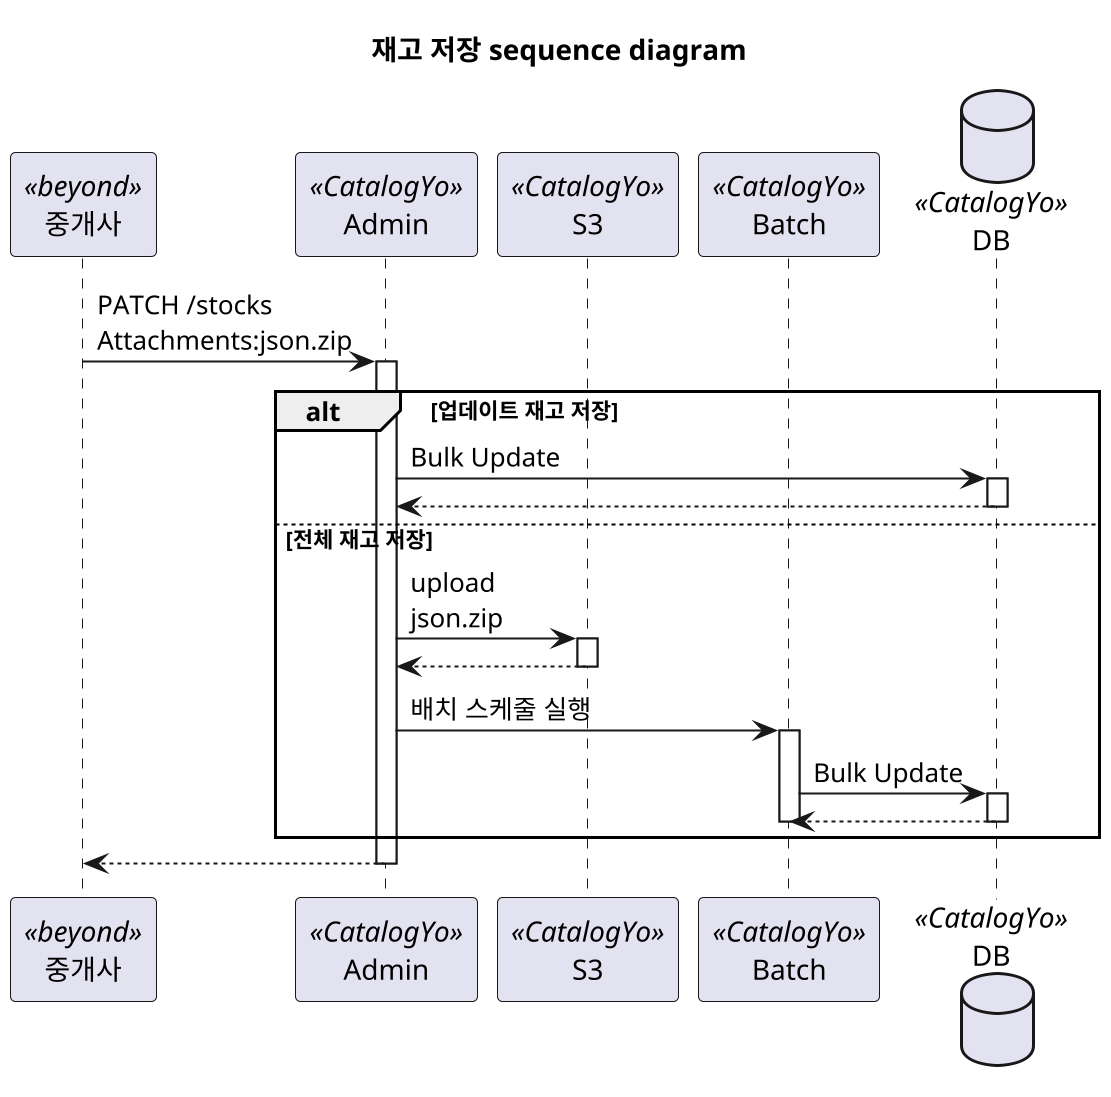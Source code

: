 @startuml 재고 저장 sequence diagram 
skinparam defaultFontName D2Coding

scale 2
title 재고 저장 sequence diagram 

participant 중개사<<beyond>>
participant Admin<<CatalogYo>>
participant S3<<CatalogYo>>
participant Batch<<CatalogYo>>
database DB<<CatalogYo>>

중개사 -> Admin : PATCH /stocks \nAttachments:json.zip
activate Admin

alt 업데이트 재고 저장

    Admin -> DB : Bulk Update
    activate DB

    DB --> Admin
    deactivate DB
    
else 전체 재고 저장
    Admin -> S3 : upload\njson.zip
    activate S3

    S3 --> Admin
    deactivate S3

    Admin -> Batch : 배치 스케줄 실행
    activate Batch 

    Batch -> DB : Bulk Update
    activate DB

    DB --> Batch
    deactivate DB
    deactivate Batch


end

    Admin --> 중개사
    deactivate Admin


@enduml